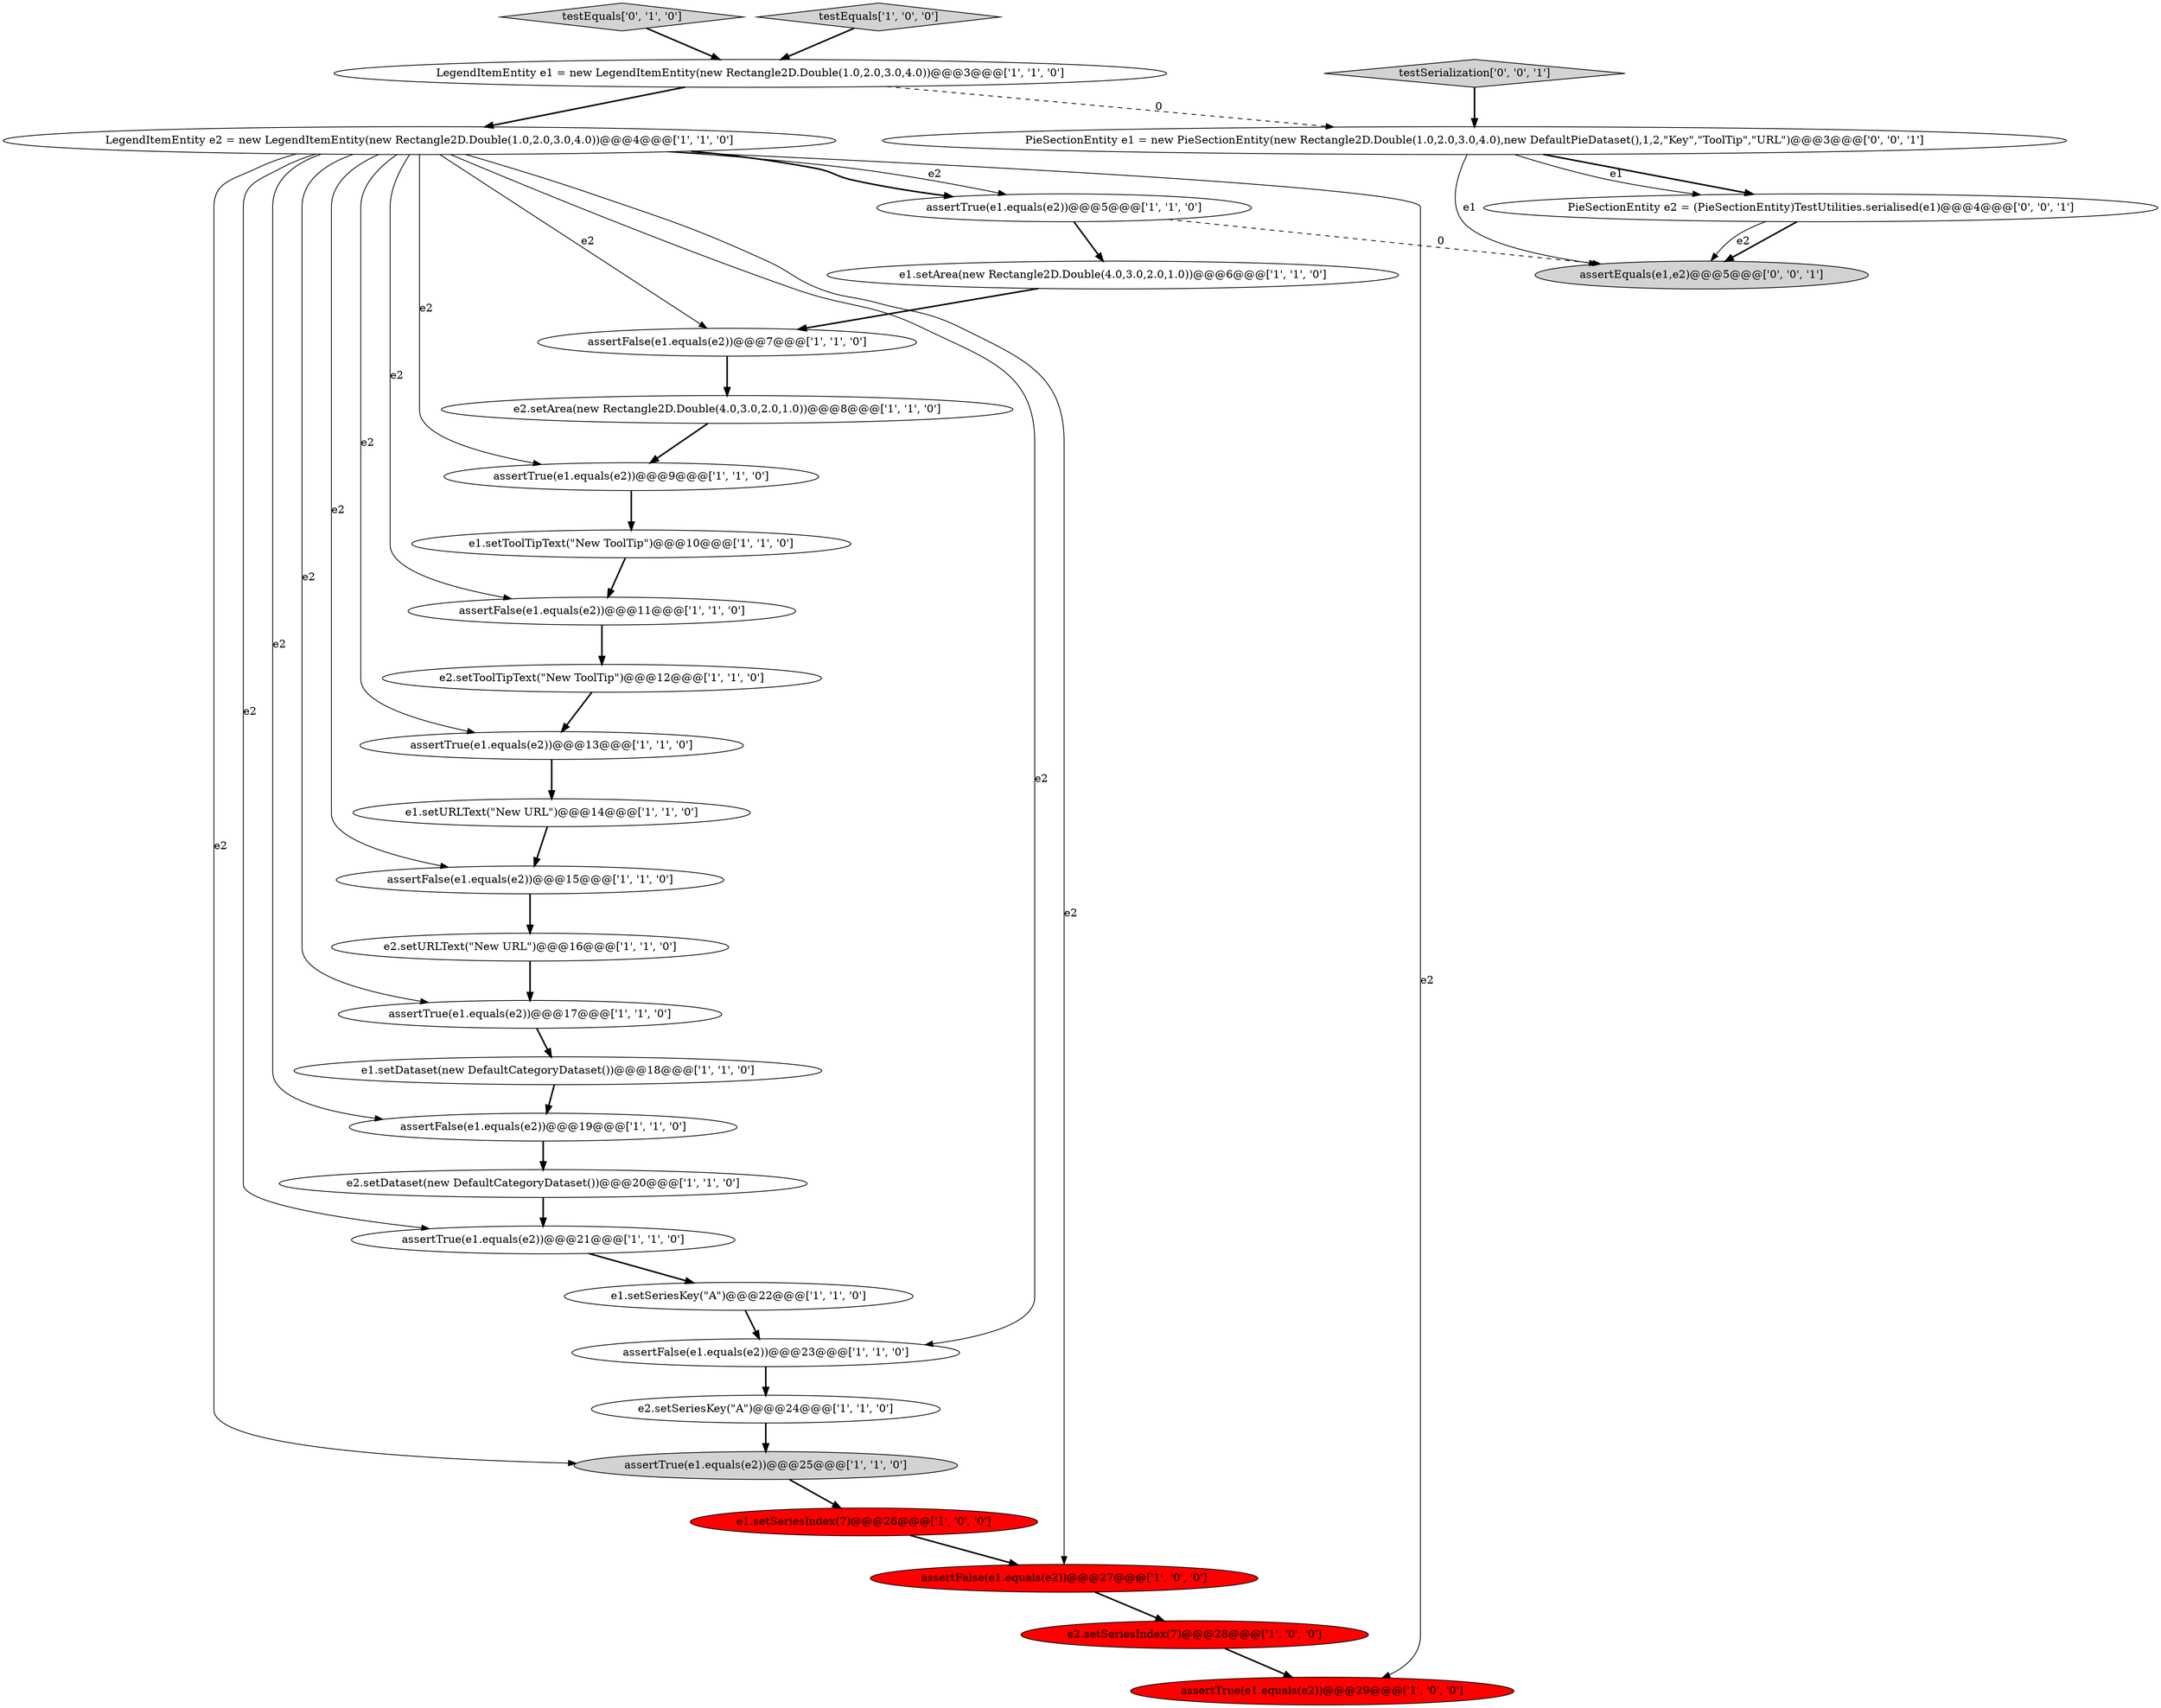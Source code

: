 digraph {
5 [style = filled, label = "assertTrue(e1.equals(e2))@@@17@@@['1', '1', '0']", fillcolor = white, shape = ellipse image = "AAA0AAABBB1BBB"];
21 [style = filled, label = "assertFalse(e1.equals(e2))@@@27@@@['1', '0', '0']", fillcolor = red, shape = ellipse image = "AAA1AAABBB1BBB"];
2 [style = filled, label = "assertTrue(e1.equals(e2))@@@29@@@['1', '0', '0']", fillcolor = red, shape = ellipse image = "AAA1AAABBB1BBB"];
29 [style = filled, label = "PieSectionEntity e2 = (PieSectionEntity)TestUtilities.serialised(e1)@@@4@@@['0', '0', '1']", fillcolor = white, shape = ellipse image = "AAA0AAABBB3BBB"];
15 [style = filled, label = "e2.setArea(new Rectangle2D.Double(4.0,3.0,2.0,1.0))@@@8@@@['1', '1', '0']", fillcolor = white, shape = ellipse image = "AAA0AAABBB1BBB"];
27 [style = filled, label = "e2.setSeriesIndex(7)@@@28@@@['1', '0', '0']", fillcolor = red, shape = ellipse image = "AAA1AAABBB1BBB"];
31 [style = filled, label = "assertEquals(e1,e2)@@@5@@@['0', '0', '1']", fillcolor = lightgray, shape = ellipse image = "AAA0AAABBB3BBB"];
9 [style = filled, label = "LegendItemEntity e1 = new LegendItemEntity(new Rectangle2D.Double(1.0,2.0,3.0,4.0))@@@3@@@['1', '1', '0']", fillcolor = white, shape = ellipse image = "AAA0AAABBB1BBB"];
13 [style = filled, label = "e1.setURLText(\"New URL\")@@@14@@@['1', '1', '0']", fillcolor = white, shape = ellipse image = "AAA0AAABBB1BBB"];
0 [style = filled, label = "e1.setArea(new Rectangle2D.Double(4.0,3.0,2.0,1.0))@@@6@@@['1', '1', '0']", fillcolor = white, shape = ellipse image = "AAA0AAABBB1BBB"];
11 [style = filled, label = "assertTrue(e1.equals(e2))@@@25@@@['1', '1', '0']", fillcolor = lightgray, shape = ellipse image = "AAA0AAABBB1BBB"];
28 [style = filled, label = "testEquals['0', '1', '0']", fillcolor = lightgray, shape = diamond image = "AAA0AAABBB2BBB"];
20 [style = filled, label = "e1.setDataset(new DefaultCategoryDataset())@@@18@@@['1', '1', '0']", fillcolor = white, shape = ellipse image = "AAA0AAABBB1BBB"];
14 [style = filled, label = "assertTrue(e1.equals(e2))@@@21@@@['1', '1', '0']", fillcolor = white, shape = ellipse image = "AAA0AAABBB1BBB"];
16 [style = filled, label = "assertTrue(e1.equals(e2))@@@5@@@['1', '1', '0']", fillcolor = white, shape = ellipse image = "AAA0AAABBB1BBB"];
10 [style = filled, label = "assertTrue(e1.equals(e2))@@@13@@@['1', '1', '0']", fillcolor = white, shape = ellipse image = "AAA0AAABBB1BBB"];
30 [style = filled, label = "testSerialization['0', '0', '1']", fillcolor = lightgray, shape = diamond image = "AAA0AAABBB3BBB"];
17 [style = filled, label = "e1.setToolTipText(\"New ToolTip\")@@@10@@@['1', '1', '0']", fillcolor = white, shape = ellipse image = "AAA0AAABBB1BBB"];
24 [style = filled, label = "assertFalse(e1.equals(e2))@@@19@@@['1', '1', '0']", fillcolor = white, shape = ellipse image = "AAA0AAABBB1BBB"];
8 [style = filled, label = "e1.setSeriesKey(\"A\")@@@22@@@['1', '1', '0']", fillcolor = white, shape = ellipse image = "AAA0AAABBB1BBB"];
18 [style = filled, label = "e2.setURLText(\"New URL\")@@@16@@@['1', '1', '0']", fillcolor = white, shape = ellipse image = "AAA0AAABBB1BBB"];
25 [style = filled, label = "assertFalse(e1.equals(e2))@@@11@@@['1', '1', '0']", fillcolor = white, shape = ellipse image = "AAA0AAABBB1BBB"];
32 [style = filled, label = "PieSectionEntity e1 = new PieSectionEntity(new Rectangle2D.Double(1.0,2.0,3.0,4.0),new DefaultPieDataset(),1,2,\"Key\",\"ToolTip\",\"URL\")@@@3@@@['0', '0', '1']", fillcolor = white, shape = ellipse image = "AAA0AAABBB3BBB"];
6 [style = filled, label = "e2.setSeriesKey(\"A\")@@@24@@@['1', '1', '0']", fillcolor = white, shape = ellipse image = "AAA0AAABBB1BBB"];
19 [style = filled, label = "assertFalse(e1.equals(e2))@@@23@@@['1', '1', '0']", fillcolor = white, shape = ellipse image = "AAA0AAABBB1BBB"];
1 [style = filled, label = "LegendItemEntity e2 = new LegendItemEntity(new Rectangle2D.Double(1.0,2.0,3.0,4.0))@@@4@@@['1', '1', '0']", fillcolor = white, shape = ellipse image = "AAA0AAABBB1BBB"];
4 [style = filled, label = "testEquals['1', '0', '0']", fillcolor = lightgray, shape = diamond image = "AAA0AAABBB1BBB"];
3 [style = filled, label = "assertFalse(e1.equals(e2))@@@15@@@['1', '1', '0']", fillcolor = white, shape = ellipse image = "AAA0AAABBB1BBB"];
23 [style = filled, label = "e2.setToolTipText(\"New ToolTip\")@@@12@@@['1', '1', '0']", fillcolor = white, shape = ellipse image = "AAA0AAABBB1BBB"];
7 [style = filled, label = "assertFalse(e1.equals(e2))@@@7@@@['1', '1', '0']", fillcolor = white, shape = ellipse image = "AAA0AAABBB1BBB"];
12 [style = filled, label = "assertTrue(e1.equals(e2))@@@9@@@['1', '1', '0']", fillcolor = white, shape = ellipse image = "AAA0AAABBB1BBB"];
26 [style = filled, label = "e2.setDataset(new DefaultCategoryDataset())@@@20@@@['1', '1', '0']", fillcolor = white, shape = ellipse image = "AAA0AAABBB1BBB"];
22 [style = filled, label = "e1.setSeriesIndex(7)@@@26@@@['1', '0', '0']", fillcolor = red, shape = ellipse image = "AAA1AAABBB1BBB"];
4->9 [style = bold, label=""];
17->25 [style = bold, label=""];
16->0 [style = bold, label=""];
1->21 [style = solid, label="e2"];
16->31 [style = dashed, label="0"];
5->20 [style = bold, label=""];
21->27 [style = bold, label=""];
25->23 [style = bold, label=""];
8->19 [style = bold, label=""];
1->11 [style = solid, label="e2"];
29->31 [style = bold, label=""];
12->17 [style = bold, label=""];
26->14 [style = bold, label=""];
22->21 [style = bold, label=""];
28->9 [style = bold, label=""];
30->32 [style = bold, label=""];
19->6 [style = bold, label=""];
1->5 [style = solid, label="e2"];
1->3 [style = solid, label="e2"];
1->16 [style = solid, label="e2"];
9->32 [style = dashed, label="0"];
0->7 [style = bold, label=""];
3->18 [style = bold, label=""];
32->29 [style = bold, label=""];
1->10 [style = solid, label="e2"];
24->26 [style = bold, label=""];
29->31 [style = solid, label="e2"];
13->3 [style = bold, label=""];
10->13 [style = bold, label=""];
1->16 [style = bold, label=""];
18->5 [style = bold, label=""];
6->11 [style = bold, label=""];
1->12 [style = solid, label="e2"];
1->19 [style = solid, label="e2"];
23->10 [style = bold, label=""];
11->22 [style = bold, label=""];
7->15 [style = bold, label=""];
15->12 [style = bold, label=""];
14->8 [style = bold, label=""];
32->31 [style = solid, label="e1"];
1->14 [style = solid, label="e2"];
1->24 [style = solid, label="e2"];
9->1 [style = bold, label=""];
20->24 [style = bold, label=""];
1->2 [style = solid, label="e2"];
27->2 [style = bold, label=""];
1->7 [style = solid, label="e2"];
1->25 [style = solid, label="e2"];
32->29 [style = solid, label="e1"];
}
